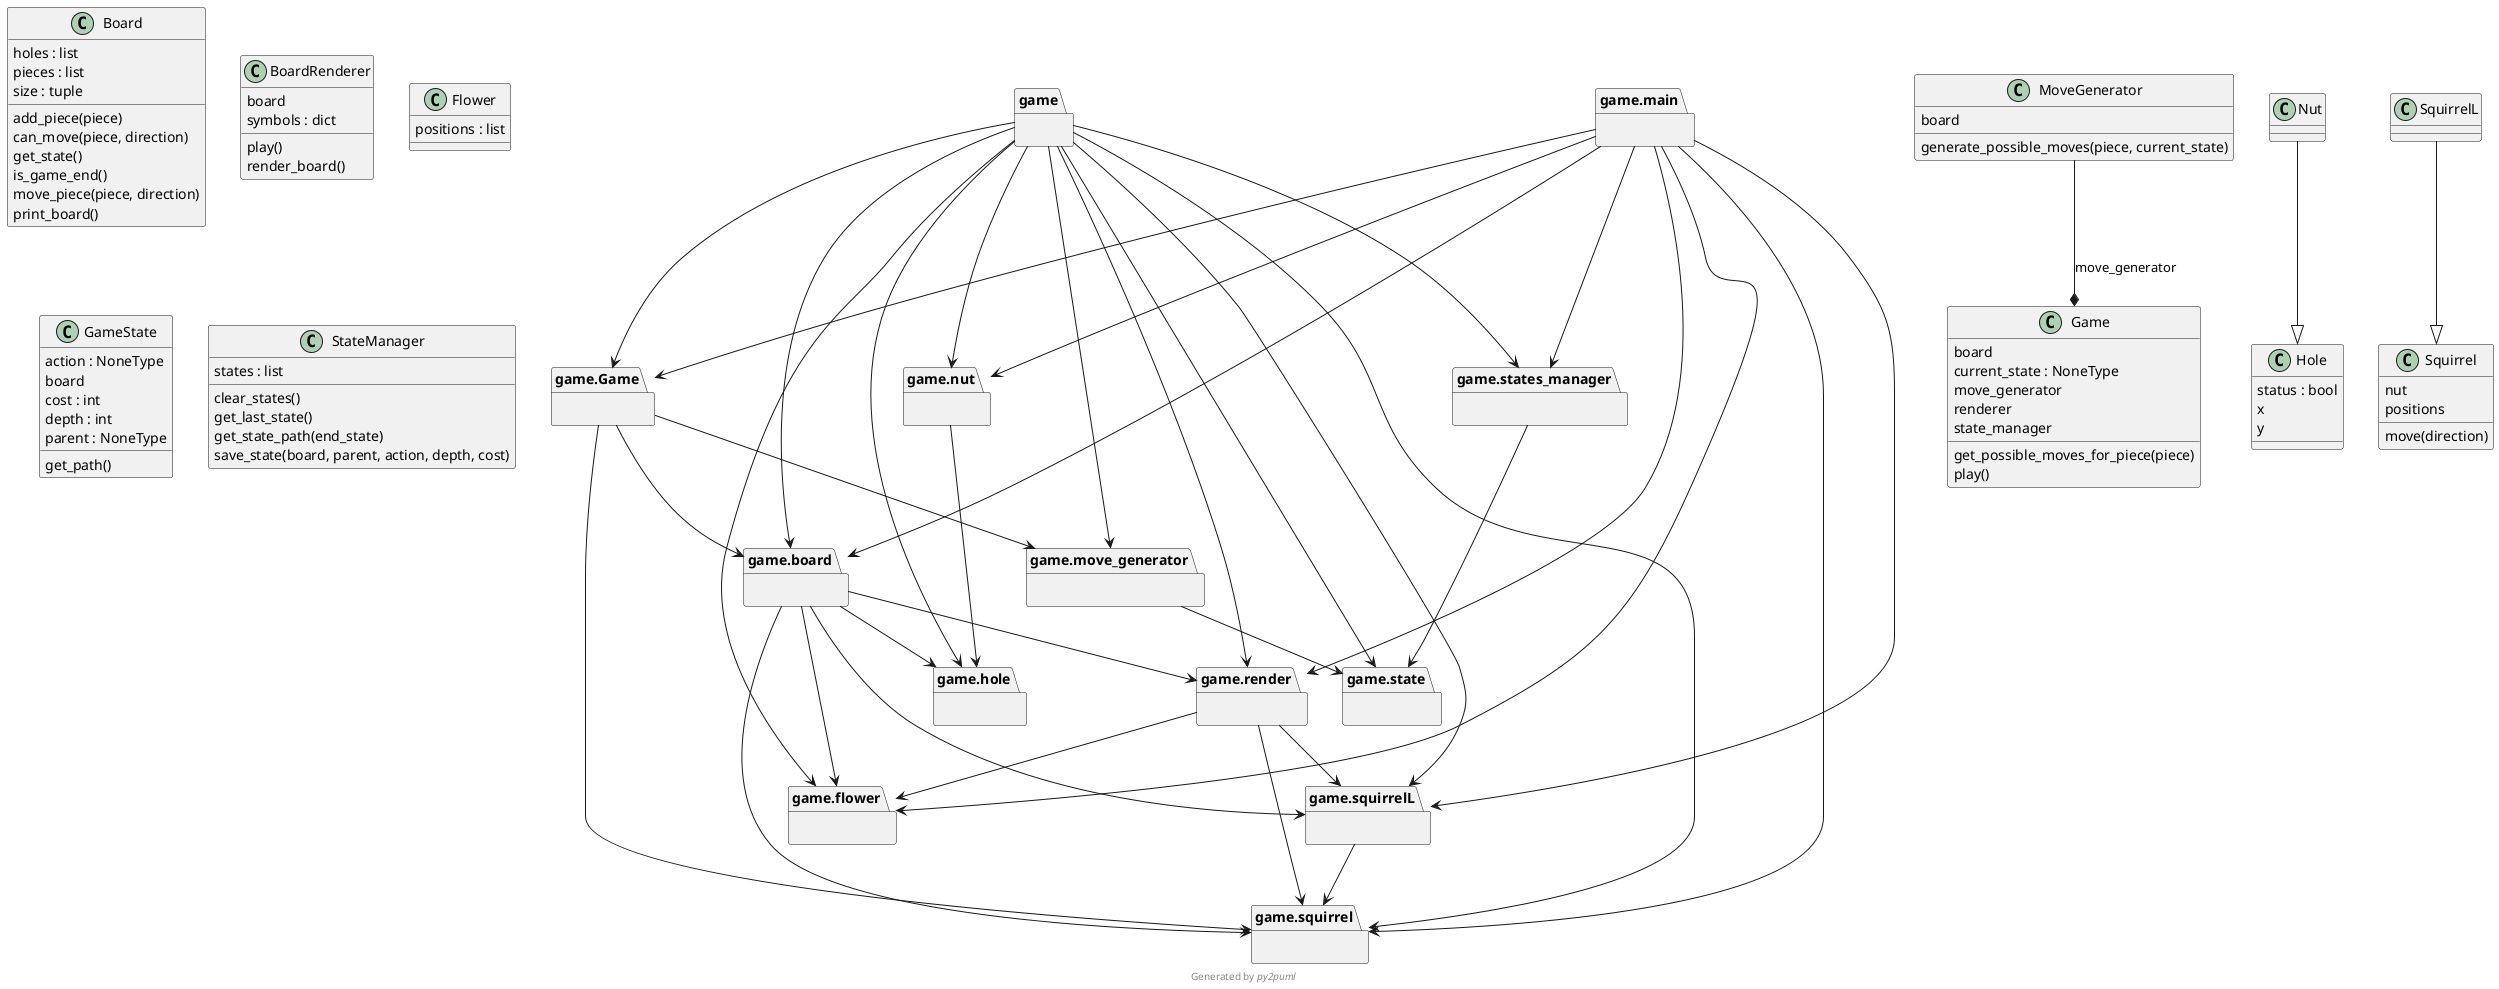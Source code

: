 @startuml full_diagram

set namespaceSeparator none

' Package Definitions
package "game" as game {
}
package "game.Game" as game.Game {
}
package "game.board" as game.board {
}
package "game.flower" as game.flower {
}
package "game.hole" as game.hole {
}
package "game.main" as game.main {
}
package "game.move_generator" as game.move_generator {
}
package "game.nut" as game.nut {
}
package "game.render" as game.render {
}
package "game.squirrel" as game.squirrel {
}
package "game.squirrelL" as game.squirrelL {
}
package "game.state" as game.state {
}
package "game.states_manager" as game.states_manager {
}

' Package Relationships
game --> game.Game
game --> game.board
game --> game.flower
game --> game.hole
game --> game.move_generator
game --> game.nut
game --> game.render
game --> game.squirrel
game --> game.squirrelL
game --> game.state
game --> game.states_manager
game.Game --> game.board
game.Game --> game.move_generator
game.Game --> game.squirrel
game.board --> game.flower
game.board --> game.hole
game.board --> game.render
game.board --> game.squirrel
game.board --> game.squirrelL
game.main --> game.Game
game.main --> game.board
game.main --> game.flower
game.main --> game.nut
game.main --> game.render
game.main --> game.squirrel
game.main --> game.squirrelL
game.main --> game.states_manager
game.move_generator --> game.state
game.nut --> game.hole
game.render --> game.flower
game.render --> game.squirrel
game.render --> game.squirrelL
game.squirrelL --> game.squirrel
game.states_manager --> game.state

' Class Definitions and Relationships
class "Board" as game.board.Board {
  holes : list
  pieces : list
  size : tuple
  add_piece(piece)
  can_move(piece, direction)
  get_state()
  is_game_end()
  move_piece(piece, direction)
  print_board()
}
class "BoardRenderer" as game.render.BoardRenderer {
  board
  symbols : dict
  play()
  render_board()
}
class "Flower" as game.flower.Flower {
  positions : list
}
class "Game" as game.Game.Game {
  board
  current_state : NoneType
  move_generator
  renderer
  state_manager
  get_possible_moves_for_piece(piece)
  play()
}
class "GameState" as game.state.GameState {
  action : NoneType
  board
  cost : int
  depth : int
  parent : NoneType
  get_path()
}
class "Hole" as game.hole.Hole {
  status : bool
  x
  y
}
class "MoveGenerator" as game.move_generator.MoveGenerator {
  board
  generate_possible_moves(piece, current_state)
}
class "Nut" as game.nut.Nut {
}
class "Squirrel" as game.squirrel.Squirrel {
  nut
  positions
  move(direction)
}
class "SquirrelL" as game.squirrelL.SquirrelL {
}
class "StateManager" as game.states_manager.StateManager {
  states : list
  clear_states()
  get_last_state()
  get_state_path(end_state)
  save_state(board, parent, action, depth, cost)
}
game.nut.Nut --|> game.hole.Hole
game.squirrelL.SquirrelL --|> game.squirrel.Squirrel
game.move_generator.MoveGenerator --* game.Game.Game : move_generator

footer Generated by //py2puml//
@enduml